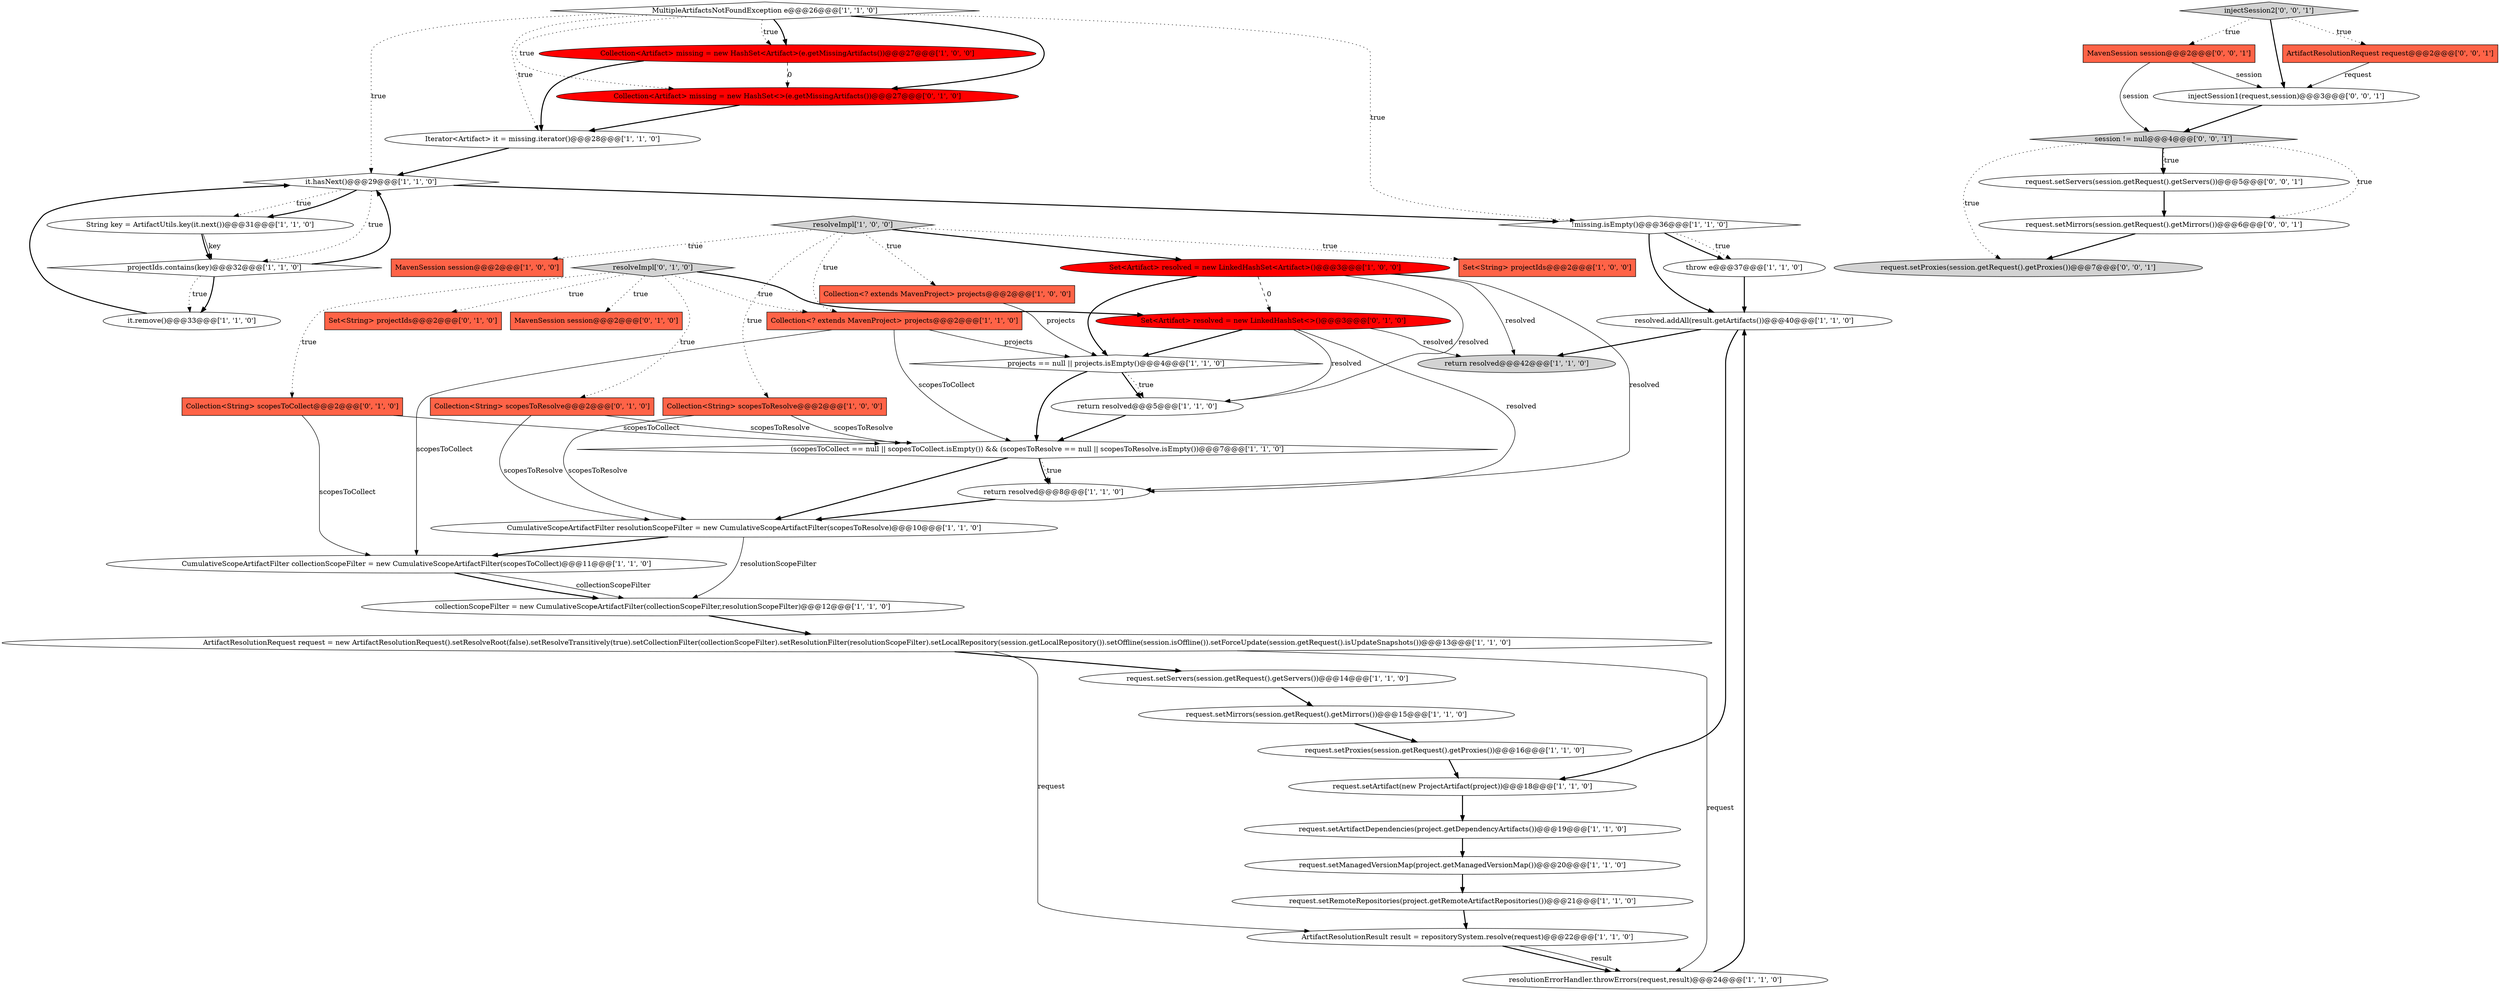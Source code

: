 digraph {
14 [style = filled, label = "Iterator<Artifact> it = missing.iterator()@@@28@@@['1', '1', '0']", fillcolor = white, shape = ellipse image = "AAA0AAABBB1BBB"];
23 [style = filled, label = "(scopesToCollect == null || scopesToCollect.isEmpty()) && (scopesToResolve == null || scopesToResolve.isEmpty())@@@7@@@['1', '1', '0']", fillcolor = white, shape = diamond image = "AAA0AAABBB1BBB"];
0 [style = filled, label = "ArtifactResolutionResult result = repositorySystem.resolve(request)@@@22@@@['1', '1', '0']", fillcolor = white, shape = ellipse image = "AAA0AAABBB1BBB"];
13 [style = filled, label = "resolutionErrorHandler.throwErrors(request,result)@@@24@@@['1', '1', '0']", fillcolor = white, shape = ellipse image = "AAA0AAABBB1BBB"];
15 [style = filled, label = "resolveImpl['1', '0', '0']", fillcolor = lightgray, shape = diamond image = "AAA0AAABBB1BBB"];
24 [style = filled, label = "return resolved@@@8@@@['1', '1', '0']", fillcolor = white, shape = ellipse image = "AAA0AAABBB1BBB"];
32 [style = filled, label = "return resolved@@@5@@@['1', '1', '0']", fillcolor = white, shape = ellipse image = "AAA0AAABBB1BBB"];
43 [style = filled, label = "request.setServers(session.getRequest().getServers())@@@5@@@['0', '0', '1']", fillcolor = white, shape = ellipse image = "AAA0AAABBB3BBB"];
41 [style = filled, label = "Set<Artifact> resolved = new LinkedHashSet<>()@@@3@@@['0', '1', '0']", fillcolor = red, shape = ellipse image = "AAA1AAABBB2BBB"];
2 [style = filled, label = "projects == null || projects.isEmpty()@@@4@@@['1', '1', '0']", fillcolor = white, shape = diamond image = "AAA0AAABBB1BBB"];
18 [style = filled, label = "Collection<Artifact> missing = new HashSet<Artifact>(e.getMissingArtifacts())@@@27@@@['1', '0', '0']", fillcolor = red, shape = ellipse image = "AAA1AAABBB1BBB"];
12 [style = filled, label = "request.setProxies(session.getRequest().getProxies())@@@16@@@['1', '1', '0']", fillcolor = white, shape = ellipse image = "AAA0AAABBB1BBB"];
29 [style = filled, label = "request.setMirrors(session.getRequest().getMirrors())@@@15@@@['1', '1', '0']", fillcolor = white, shape = ellipse image = "AAA0AAABBB1BBB"];
31 [style = filled, label = "collectionScopeFilter = new CumulativeScopeArtifactFilter(collectionScopeFilter,resolutionScopeFilter)@@@12@@@['1', '1', '0']", fillcolor = white, shape = ellipse image = "AAA0AAABBB1BBB"];
48 [style = filled, label = "session != null@@@4@@@['0', '0', '1']", fillcolor = lightgray, shape = diamond image = "AAA0AAABBB3BBB"];
45 [style = filled, label = "injectSession2['0', '0', '1']", fillcolor = lightgray, shape = diamond image = "AAA0AAABBB3BBB"];
30 [style = filled, label = "Collection<? extends MavenProject> projects@@@2@@@['1', '1', '0']", fillcolor = tomato, shape = box image = "AAA0AAABBB1BBB"];
44 [style = filled, label = "ArtifactResolutionRequest request@@@2@@@['0', '0', '1']", fillcolor = tomato, shape = box image = "AAA0AAABBB3BBB"];
38 [style = filled, label = "Set<String> projectIds@@@2@@@['0', '1', '0']", fillcolor = tomato, shape = box image = "AAA0AAABBB2BBB"];
9 [style = filled, label = "Collection<? extends MavenProject> projects@@@2@@@['1', '0', '0']", fillcolor = tomato, shape = box image = "AAA0AAABBB1BBB"];
46 [style = filled, label = "MavenSession session@@@2@@@['0', '0', '1']", fillcolor = tomato, shape = box image = "AAA0AAABBB3BBB"];
22 [style = filled, label = "Set<String> projectIds@@@2@@@['1', '0', '0']", fillcolor = tomato, shape = box image = "AAA0AAABBB1BBB"];
39 [style = filled, label = "MavenSession session@@@2@@@['0', '1', '0']", fillcolor = tomato, shape = box image = "AAA0AAABBB2BBB"];
26 [style = filled, label = "String key = ArtifactUtils.key(it.next())@@@31@@@['1', '1', '0']", fillcolor = white, shape = ellipse image = "AAA0AAABBB1BBB"];
21 [style = filled, label = "Collection<String> scopesToResolve@@@2@@@['1', '0', '0']", fillcolor = tomato, shape = box image = "AAA0AAABBB1BBB"];
27 [style = filled, label = "MavenSession session@@@2@@@['1', '0', '0']", fillcolor = tomato, shape = box image = "AAA0AAABBB1BBB"];
42 [style = filled, label = "request.setMirrors(session.getRequest().getMirrors())@@@6@@@['0', '0', '1']", fillcolor = white, shape = ellipse image = "AAA0AAABBB3BBB"];
28 [style = filled, label = "projectIds.contains(key)@@@32@@@['1', '1', '0']", fillcolor = white, shape = diamond image = "AAA0AAABBB1BBB"];
1 [style = filled, label = "request.setManagedVersionMap(project.getManagedVersionMap())@@@20@@@['1', '1', '0']", fillcolor = white, shape = ellipse image = "AAA0AAABBB1BBB"];
47 [style = filled, label = "injectSession1(request,session)@@@3@@@['0', '0', '1']", fillcolor = white, shape = ellipse image = "AAA0AAABBB3BBB"];
11 [style = filled, label = "request.setServers(session.getRequest().getServers())@@@14@@@['1', '1', '0']", fillcolor = white, shape = ellipse image = "AAA0AAABBB1BBB"];
36 [style = filled, label = "Collection<String> scopesToResolve@@@2@@@['0', '1', '0']", fillcolor = tomato, shape = box image = "AAA0AAABBB2BBB"];
3 [style = filled, label = "request.setArtifactDependencies(project.getDependencyArtifacts())@@@19@@@['1', '1', '0']", fillcolor = white, shape = ellipse image = "AAA0AAABBB1BBB"];
35 [style = filled, label = "Collection<String> scopesToCollect@@@2@@@['0', '1', '0']", fillcolor = tomato, shape = box image = "AAA0AAABBB2BBB"];
37 [style = filled, label = "resolveImpl['0', '1', '0']", fillcolor = lightgray, shape = diamond image = "AAA0AAABBB2BBB"];
5 [style = filled, label = "Set<Artifact> resolved = new LinkedHashSet<Artifact>()@@@3@@@['1', '0', '0']", fillcolor = red, shape = ellipse image = "AAA1AAABBB1BBB"];
40 [style = filled, label = "Collection<Artifact> missing = new HashSet<>(e.getMissingArtifacts())@@@27@@@['0', '1', '0']", fillcolor = red, shape = ellipse image = "AAA1AAABBB2BBB"];
4 [style = filled, label = "request.setRemoteRepositories(project.getRemoteArtifactRepositories())@@@21@@@['1', '1', '0']", fillcolor = white, shape = ellipse image = "AAA0AAABBB1BBB"];
6 [style = filled, label = "it.hasNext()@@@29@@@['1', '1', '0']", fillcolor = white, shape = diamond image = "AAA0AAABBB1BBB"];
16 [style = filled, label = "resolved.addAll(result.getArtifacts())@@@40@@@['1', '1', '0']", fillcolor = white, shape = ellipse image = "AAA0AAABBB1BBB"];
17 [style = filled, label = "return resolved@@@42@@@['1', '1', '0']", fillcolor = lightgray, shape = ellipse image = "AAA0AAABBB1BBB"];
20 [style = filled, label = "ArtifactResolutionRequest request = new ArtifactResolutionRequest().setResolveRoot(false).setResolveTransitively(true).setCollectionFilter(collectionScopeFilter).setResolutionFilter(resolutionScopeFilter).setLocalRepository(session.getLocalRepository()).setOffline(session.isOffline()).setForceUpdate(session.getRequest().isUpdateSnapshots())@@@13@@@['1', '1', '0']", fillcolor = white, shape = ellipse image = "AAA0AAABBB1BBB"];
25 [style = filled, label = "request.setArtifact(new ProjectArtifact(project))@@@18@@@['1', '1', '0']", fillcolor = white, shape = ellipse image = "AAA0AAABBB1BBB"];
8 [style = filled, label = "throw e@@@37@@@['1', '1', '0']", fillcolor = white, shape = ellipse image = "AAA0AAABBB1BBB"];
19 [style = filled, label = "MultipleArtifactsNotFoundException e@@@26@@@['1', '1', '0']", fillcolor = white, shape = diamond image = "AAA0AAABBB1BBB"];
33 [style = filled, label = "CumulativeScopeArtifactFilter collectionScopeFilter = new CumulativeScopeArtifactFilter(scopesToCollect)@@@11@@@['1', '1', '0']", fillcolor = white, shape = ellipse image = "AAA0AAABBB1BBB"];
10 [style = filled, label = "CumulativeScopeArtifactFilter resolutionScopeFilter = new CumulativeScopeArtifactFilter(scopesToResolve)@@@10@@@['1', '1', '0']", fillcolor = white, shape = ellipse image = "AAA0AAABBB1BBB"];
34 [style = filled, label = "!missing.isEmpty()@@@36@@@['1', '1', '0']", fillcolor = white, shape = diamond image = "AAA0AAABBB1BBB"];
49 [style = filled, label = "request.setProxies(session.getRequest().getProxies())@@@7@@@['0', '0', '1']", fillcolor = lightgray, shape = ellipse image = "AAA0AAABBB3BBB"];
7 [style = filled, label = "it.remove()@@@33@@@['1', '1', '0']", fillcolor = white, shape = ellipse image = "AAA0AAABBB1BBB"];
19->40 [style = dotted, label="true"];
8->16 [style = bold, label=""];
28->6 [style = bold, label=""];
36->10 [style = solid, label="scopesToResolve"];
32->23 [style = bold, label=""];
0->13 [style = bold, label=""];
0->13 [style = solid, label="result"];
43->42 [style = bold, label=""];
5->24 [style = solid, label="resolved"];
11->29 [style = bold, label=""];
15->21 [style = dotted, label="true"];
15->9 [style = dotted, label="true"];
15->30 [style = dotted, label="true"];
2->23 [style = bold, label=""];
37->38 [style = dotted, label="true"];
6->26 [style = dotted, label="true"];
48->43 [style = bold, label=""];
28->7 [style = dotted, label="true"];
33->31 [style = solid, label="collectionScopeFilter"];
37->36 [style = dotted, label="true"];
48->43 [style = dotted, label="true"];
2->32 [style = bold, label=""];
26->28 [style = bold, label=""];
21->23 [style = solid, label="scopesToResolve"];
5->32 [style = solid, label="resolved"];
31->20 [style = bold, label=""];
5->41 [style = dashed, label="0"];
24->10 [style = bold, label=""];
1->4 [style = bold, label=""];
19->18 [style = bold, label=""];
47->48 [style = bold, label=""];
44->47 [style = solid, label="request"];
25->3 [style = bold, label=""];
36->23 [style = solid, label="scopesToResolve"];
16->17 [style = bold, label=""];
34->8 [style = bold, label=""];
45->44 [style = dotted, label="true"];
41->2 [style = bold, label=""];
13->16 [style = bold, label=""];
4->0 [style = bold, label=""];
15->27 [style = dotted, label="true"];
46->47 [style = solid, label="session"];
21->10 [style = solid, label="scopesToResolve"];
34->8 [style = dotted, label="true"];
20->13 [style = solid, label="request"];
7->6 [style = bold, label=""];
23->10 [style = bold, label=""];
26->28 [style = solid, label="key"];
23->24 [style = dotted, label="true"];
35->33 [style = solid, label="scopesToCollect"];
14->6 [style = bold, label=""];
18->40 [style = dashed, label="0"];
5->17 [style = solid, label="resolved"];
19->34 [style = dotted, label="true"];
6->26 [style = bold, label=""];
6->34 [style = bold, label=""];
3->1 [style = bold, label=""];
45->46 [style = dotted, label="true"];
37->41 [style = bold, label=""];
19->18 [style = dotted, label="true"];
35->23 [style = solid, label="scopesToCollect"];
10->31 [style = solid, label="resolutionScopeFilter"];
37->35 [style = dotted, label="true"];
34->16 [style = bold, label=""];
40->14 [style = bold, label=""];
10->33 [style = bold, label=""];
19->40 [style = bold, label=""];
20->11 [style = bold, label=""];
19->14 [style = dotted, label="true"];
46->48 [style = solid, label="session"];
30->23 [style = solid, label="scopesToCollect"];
48->42 [style = dotted, label="true"];
41->32 [style = solid, label="resolved"];
9->2 [style = solid, label="projects"];
28->7 [style = bold, label=""];
30->33 [style = solid, label="scopesToCollect"];
16->25 [style = bold, label=""];
15->22 [style = dotted, label="true"];
48->49 [style = dotted, label="true"];
15->5 [style = bold, label=""];
37->30 [style = dotted, label="true"];
6->28 [style = dotted, label="true"];
2->32 [style = dotted, label="true"];
41->24 [style = solid, label="resolved"];
5->2 [style = bold, label=""];
23->24 [style = bold, label=""];
29->12 [style = bold, label=""];
12->25 [style = bold, label=""];
37->39 [style = dotted, label="true"];
45->47 [style = bold, label=""];
33->31 [style = bold, label=""];
42->49 [style = bold, label=""];
19->6 [style = dotted, label="true"];
30->2 [style = solid, label="projects"];
41->17 [style = solid, label="resolved"];
20->0 [style = solid, label="request"];
18->14 [style = bold, label=""];
}
